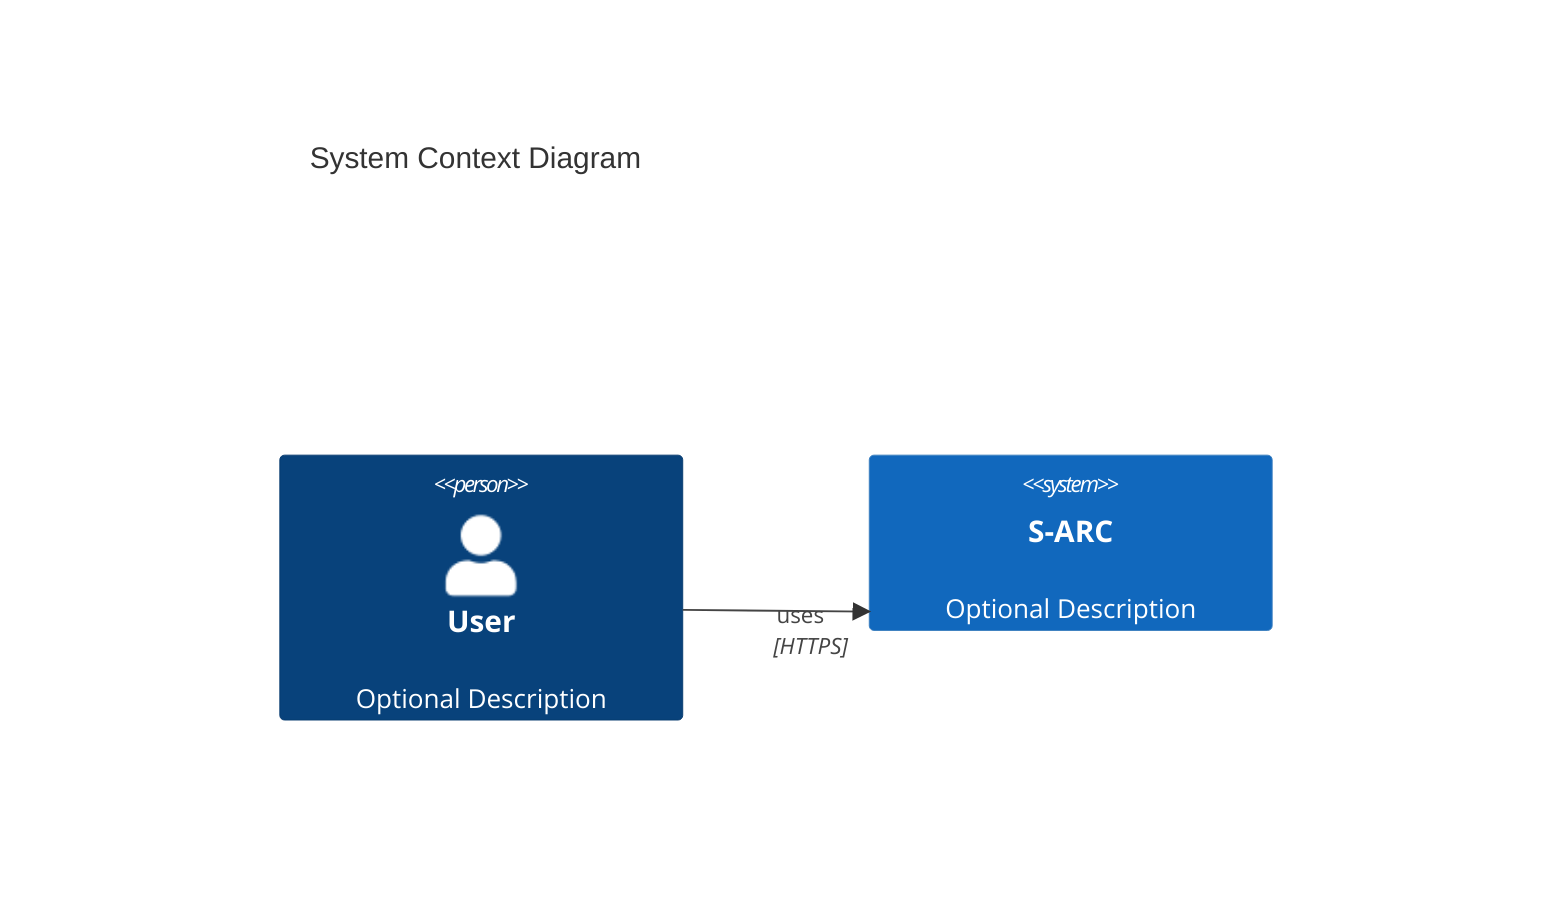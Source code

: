 C4Context
title System Context Diagram
  Person(user, "User", "Optional Description")
  System(system, "S-ARC", "Optional Description")

  Rel(user, system, "uses", "HTTPS")